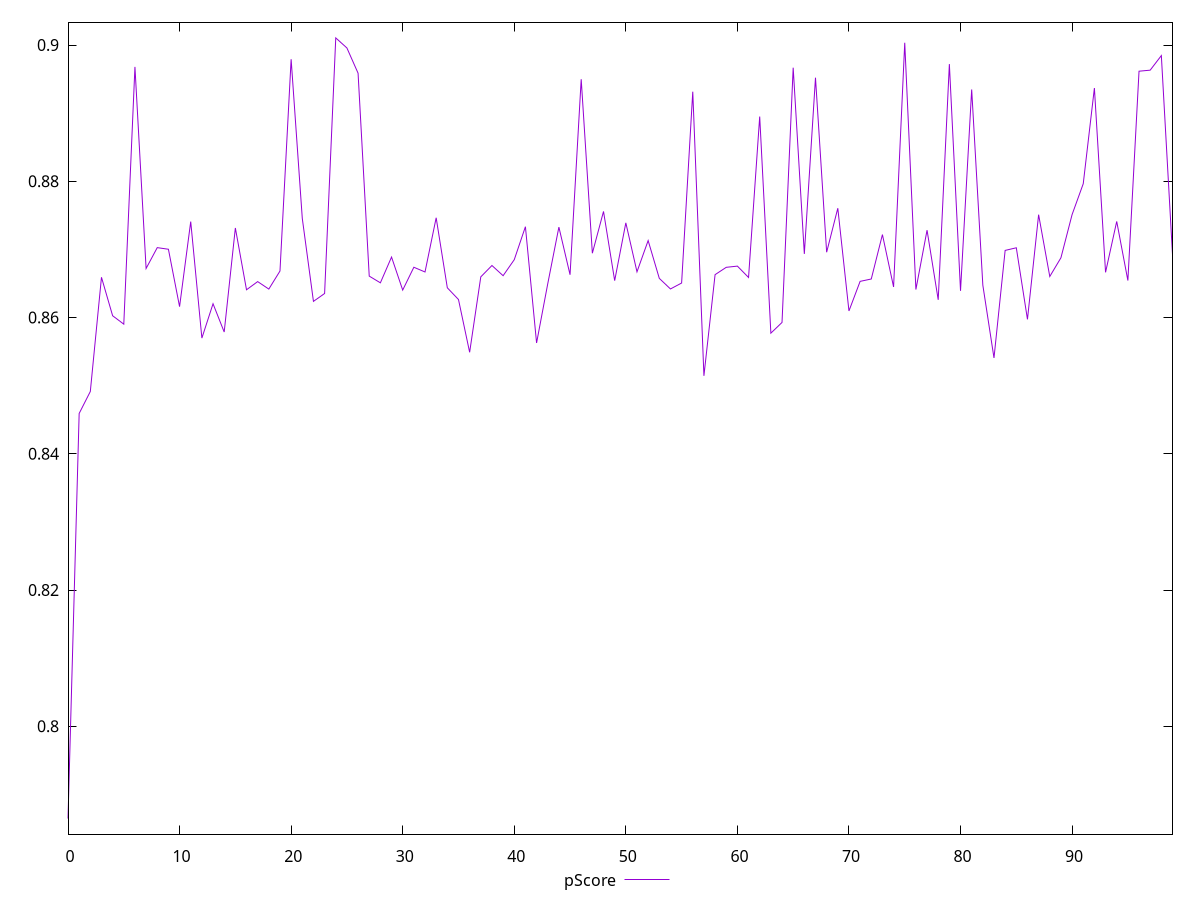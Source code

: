 reset

$pScore <<EOF
0 0.7864635598651974
1 0.8459176305189102
2 0.8491460358319983
3 0.8659090884102805
4 0.8602616484547332
5 0.8590279131693473
6 0.8967933193522446
7 0.8671991523765137
8 0.870260653498017
9 0.8700230630246493
10 0.8615982382157594
11 0.8740825392643687
12 0.8569825795170529
13 0.8620250862323523
14 0.8578728433266352
15 0.8731452861349613
16 0.8640750759368631
17 0.8652747377250409
18 0.8641781984594525
19 0.8668252269157123
20 0.8979111672678547
21 0.8745510592897489
22 0.862373292777376
23 0.8635294500336608
24 0.9010449640681127
25 0.8995654650545316
26 0.8958644660445624
27 0.866081043184372
28 0.865095482041629
29 0.8688756625635199
30 0.864030870430785
31 0.8673820205478145
32 0.8666869963879732
33 0.8746429991664404
34 0.864366226701336
35 0.8626436852100847
36 0.8548995672187386
37 0.8659701385265908
38 0.8676376300519839
39 0.8661413432980363
40 0.8684937164951853
41 0.8733338514037714
42 0.856268728279208
43 0.8649466037699152
44 0.8732739689996017
45 0.8662809513639262
46 0.8949769700854939
47 0.8694387689058904
48 0.875574932969193
49 0.8654142072731206
50 0.8738999124012075
51 0.8667120213797175
52 0.8712967476772439
53 0.8657502001177129
54 0.8641951934967274
55 0.8650652641241008
56 0.8931516537835361
57 0.8514431432953848
58 0.8662944472969325
59 0.8673708047560696
60 0.8675475080618957
61 0.8658833741575636
62 0.8894971022797601
63 0.8577065260918606
64 0.8592798498072086
65 0.8966743069232869
66 0.8693439607449168
67 0.8952017026638539
68 0.8695868975726458
69 0.8760446405387288
70 0.8609672303049674
71 0.8653092259824218
72 0.8656567725212878
73 0.8721744716895745
74 0.8644897339027555
75 0.9003298253868188
76 0.8641113425782349
77 0.8728216755588339
78 0.8625994288754268
79 0.8971973550115073
80 0.8639198661769885
81 0.8934735175148963
82 0.8647464760375856
83 0.8540659695119298
84 0.8698533049663953
85 0.870238685697834
86 0.8597314870200511
87 0.8750967874538425
88 0.8660235988490901
89 0.8687718475319679
90 0.8751120832449651
91 0.8796414951367597
92 0.8936866058205659
93 0.866633036113901
94 0.8741106483255356
95 0.8654311364763824
96 0.8961574843286153
97 0.8963098472457531
98 0.8984505101089385
99 0.8692381780235466
EOF

set key outside below
set xrange [0:99]
set yrange [0.7841719317811391:0.903336592152171]
set trange [0.7841719317811391:0.903336592152171]
set terminal svg size 640, 500 enhanced background rgb 'white'
set output "report_00019_2021-02-10T18-14-37.922Z//first-contentful-paint/samples/pages/pScore/values.svg"

plot $pScore title "pScore" with line

reset
